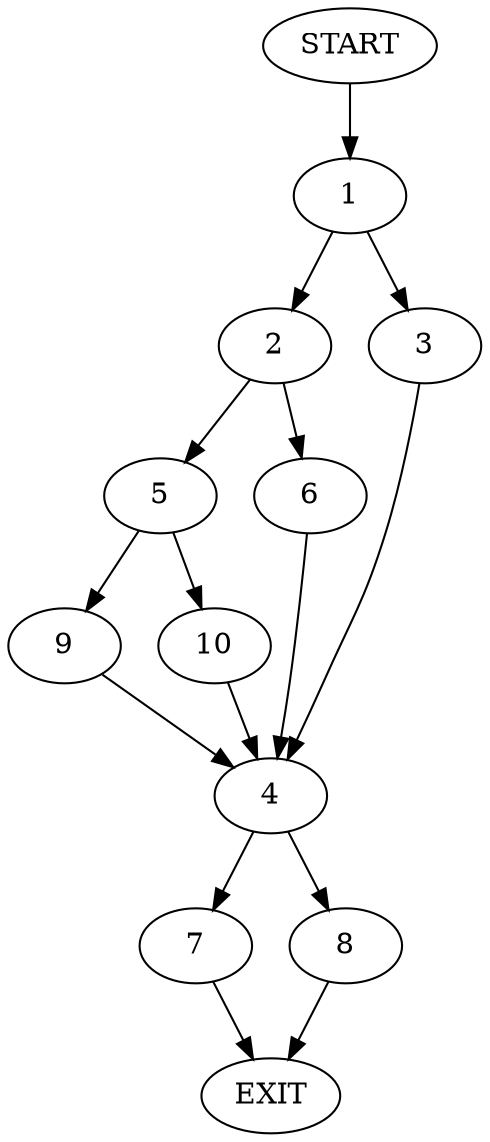 digraph {
0 [label="START"]
11 [label="EXIT"]
0 -> 1
1 -> 2
1 -> 3
3 -> 4
2 -> 5
2 -> 6
4 -> 7
4 -> 8
5 -> 9
5 -> 10
6 -> 4
10 -> 4
9 -> 4
7 -> 11
8 -> 11
}
